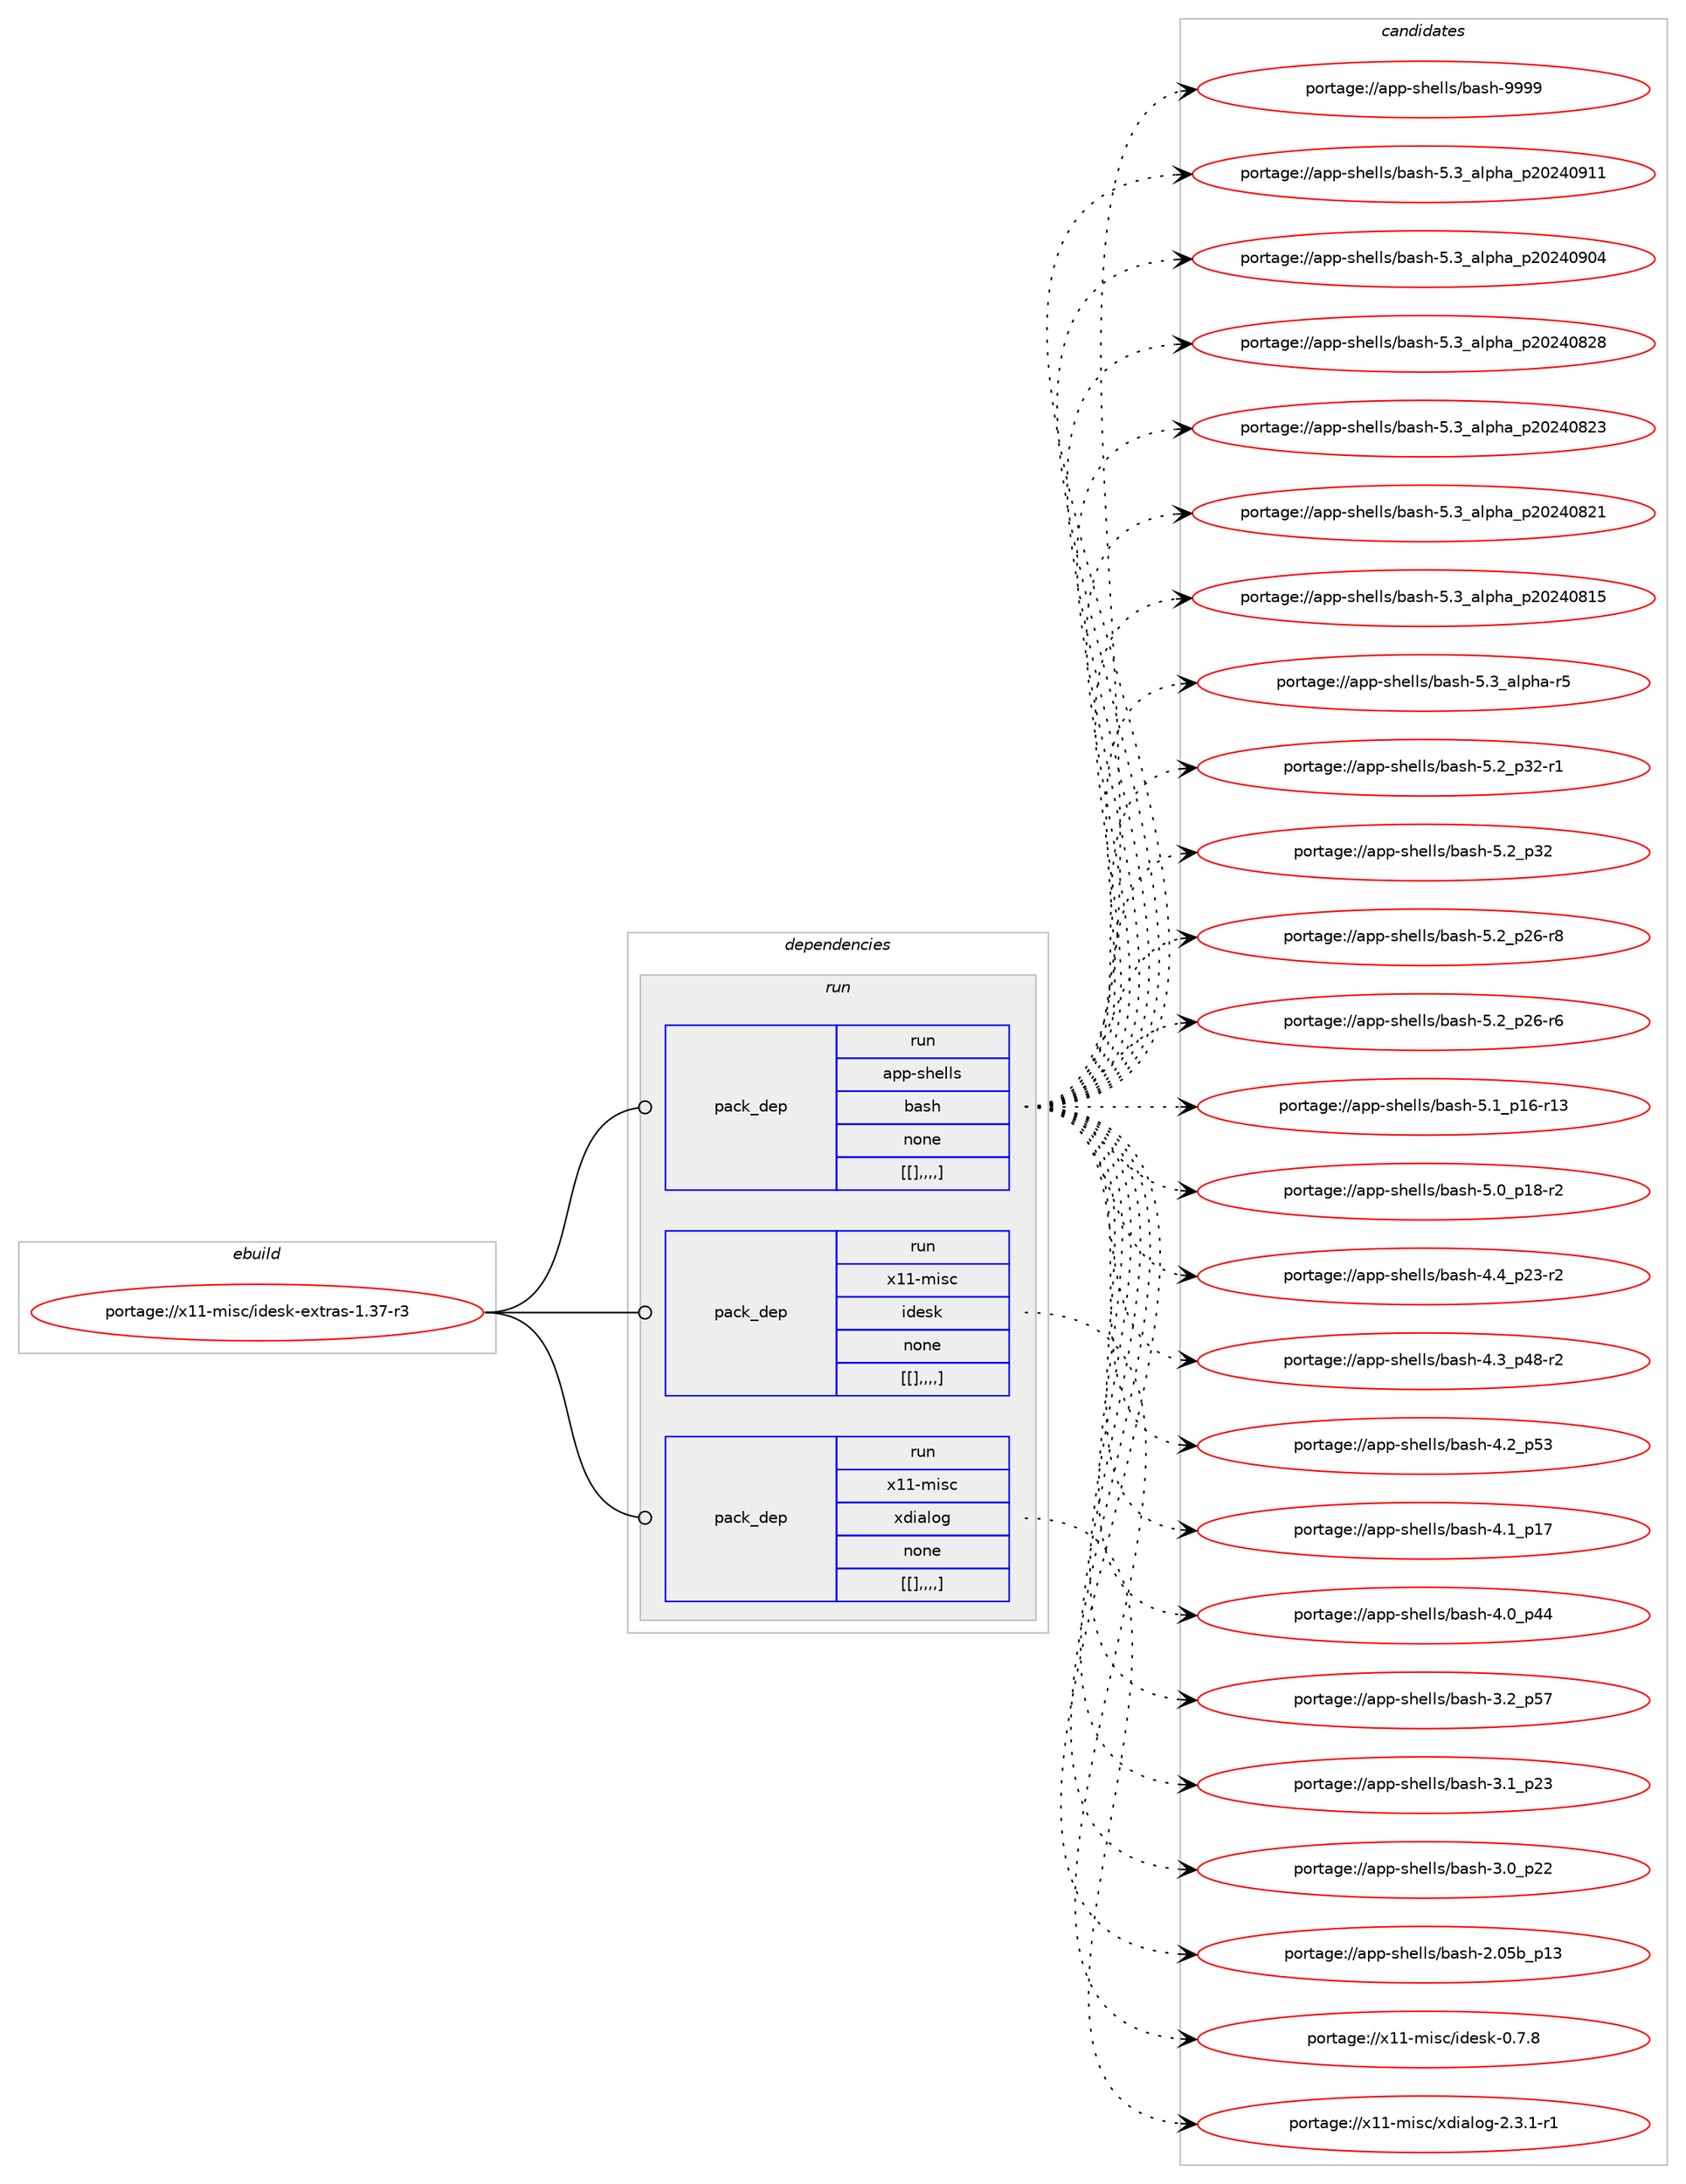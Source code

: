 digraph prolog {

# *************
# Graph options
# *************

newrank=true;
concentrate=true;
compound=true;
graph [rankdir=LR,fontname=Helvetica,fontsize=10,ranksep=1.5];#, ranksep=2.5, nodesep=0.2];
edge  [arrowhead=vee];
node  [fontname=Helvetica,fontsize=10];

# **********
# The ebuild
# **********

subgraph cluster_leftcol {
color=gray;
label=<<i>ebuild</i>>;
id [label="portage://x11-misc/idesk-extras-1.37-r3", color=red, width=4, href="../x11-misc/idesk-extras-1.37-r3.svg"];
}

# ****************
# The dependencies
# ****************

subgraph cluster_midcol {
color=gray;
label=<<i>dependencies</i>>;
subgraph cluster_compile {
fillcolor="#eeeeee";
style=filled;
label=<<i>compile</i>>;
}
subgraph cluster_compileandrun {
fillcolor="#eeeeee";
style=filled;
label=<<i>compile and run</i>>;
}
subgraph cluster_run {
fillcolor="#eeeeee";
style=filled;
label=<<i>run</i>>;
subgraph pack348837 {
dependency479552 [label=<<TABLE BORDER="0" CELLBORDER="1" CELLSPACING="0" CELLPADDING="4" WIDTH="220"><TR><TD ROWSPAN="6" CELLPADDING="30">pack_dep</TD></TR><TR><TD WIDTH="110">run</TD></TR><TR><TD>app-shells</TD></TR><TR><TD>bash</TD></TR><TR><TD>none</TD></TR><TR><TD>[[],,,,]</TD></TR></TABLE>>, shape=none, color=blue];
}
id:e -> dependency479552:w [weight=20,style="solid",arrowhead="odot"];
subgraph pack348838 {
dependency479553 [label=<<TABLE BORDER="0" CELLBORDER="1" CELLSPACING="0" CELLPADDING="4" WIDTH="220"><TR><TD ROWSPAN="6" CELLPADDING="30">pack_dep</TD></TR><TR><TD WIDTH="110">run</TD></TR><TR><TD>x11-misc</TD></TR><TR><TD>idesk</TD></TR><TR><TD>none</TD></TR><TR><TD>[[],,,,]</TD></TR></TABLE>>, shape=none, color=blue];
}
id:e -> dependency479553:w [weight=20,style="solid",arrowhead="odot"];
subgraph pack348839 {
dependency479554 [label=<<TABLE BORDER="0" CELLBORDER="1" CELLSPACING="0" CELLPADDING="4" WIDTH="220"><TR><TD ROWSPAN="6" CELLPADDING="30">pack_dep</TD></TR><TR><TD WIDTH="110">run</TD></TR><TR><TD>x11-misc</TD></TR><TR><TD>xdialog</TD></TR><TR><TD>none</TD></TR><TR><TD>[[],,,,]</TD></TR></TABLE>>, shape=none, color=blue];
}
id:e -> dependency479554:w [weight=20,style="solid",arrowhead="odot"];
}
}

# **************
# The candidates
# **************

subgraph cluster_choices {
rank=same;
color=gray;
label=<<i>candidates</i>>;

subgraph choice348837 {
color=black;
nodesep=1;
choice97112112451151041011081081154798971151044557575757 [label="portage://app-shells/bash-9999", color=red, width=4,href="../app-shells/bash-9999.svg"];
choice971121124511510410110810811547989711510445534651959710811210497951125048505248574949 [label="portage://app-shells/bash-5.3_alpha_p20240911", color=red, width=4,href="../app-shells/bash-5.3_alpha_p20240911.svg"];
choice971121124511510410110810811547989711510445534651959710811210497951125048505248574852 [label="portage://app-shells/bash-5.3_alpha_p20240904", color=red, width=4,href="../app-shells/bash-5.3_alpha_p20240904.svg"];
choice971121124511510410110810811547989711510445534651959710811210497951125048505248565056 [label="portage://app-shells/bash-5.3_alpha_p20240828", color=red, width=4,href="../app-shells/bash-5.3_alpha_p20240828.svg"];
choice971121124511510410110810811547989711510445534651959710811210497951125048505248565051 [label="portage://app-shells/bash-5.3_alpha_p20240823", color=red, width=4,href="../app-shells/bash-5.3_alpha_p20240823.svg"];
choice971121124511510410110810811547989711510445534651959710811210497951125048505248565049 [label="portage://app-shells/bash-5.3_alpha_p20240821", color=red, width=4,href="../app-shells/bash-5.3_alpha_p20240821.svg"];
choice971121124511510410110810811547989711510445534651959710811210497951125048505248564953 [label="portage://app-shells/bash-5.3_alpha_p20240815", color=red, width=4,href="../app-shells/bash-5.3_alpha_p20240815.svg"];
choice9711211245115104101108108115479897115104455346519597108112104974511453 [label="portage://app-shells/bash-5.3_alpha-r5", color=red, width=4,href="../app-shells/bash-5.3_alpha-r5.svg"];
choice9711211245115104101108108115479897115104455346509511251504511449 [label="portage://app-shells/bash-5.2_p32-r1", color=red, width=4,href="../app-shells/bash-5.2_p32-r1.svg"];
choice971121124511510410110810811547989711510445534650951125150 [label="portage://app-shells/bash-5.2_p32", color=red, width=4,href="../app-shells/bash-5.2_p32.svg"];
choice9711211245115104101108108115479897115104455346509511250544511456 [label="portage://app-shells/bash-5.2_p26-r8", color=red, width=4,href="../app-shells/bash-5.2_p26-r8.svg"];
choice9711211245115104101108108115479897115104455346509511250544511454 [label="portage://app-shells/bash-5.2_p26-r6", color=red, width=4,href="../app-shells/bash-5.2_p26-r6.svg"];
choice971121124511510410110810811547989711510445534649951124954451144951 [label="portage://app-shells/bash-5.1_p16-r13", color=red, width=4,href="../app-shells/bash-5.1_p16-r13.svg"];
choice9711211245115104101108108115479897115104455346489511249564511450 [label="portage://app-shells/bash-5.0_p18-r2", color=red, width=4,href="../app-shells/bash-5.0_p18-r2.svg"];
choice9711211245115104101108108115479897115104455246529511250514511450 [label="portage://app-shells/bash-4.4_p23-r2", color=red, width=4,href="../app-shells/bash-4.4_p23-r2.svg"];
choice9711211245115104101108108115479897115104455246519511252564511450 [label="portage://app-shells/bash-4.3_p48-r2", color=red, width=4,href="../app-shells/bash-4.3_p48-r2.svg"];
choice971121124511510410110810811547989711510445524650951125351 [label="portage://app-shells/bash-4.2_p53", color=red, width=4,href="../app-shells/bash-4.2_p53.svg"];
choice971121124511510410110810811547989711510445524649951124955 [label="portage://app-shells/bash-4.1_p17", color=red, width=4,href="../app-shells/bash-4.1_p17.svg"];
choice971121124511510410110810811547989711510445524648951125252 [label="portage://app-shells/bash-4.0_p44", color=red, width=4,href="../app-shells/bash-4.0_p44.svg"];
choice971121124511510410110810811547989711510445514650951125355 [label="portage://app-shells/bash-3.2_p57", color=red, width=4,href="../app-shells/bash-3.2_p57.svg"];
choice971121124511510410110810811547989711510445514649951125051 [label="portage://app-shells/bash-3.1_p23", color=red, width=4,href="../app-shells/bash-3.1_p23.svg"];
choice971121124511510410110810811547989711510445514648951125050 [label="portage://app-shells/bash-3.0_p22", color=red, width=4,href="../app-shells/bash-3.0_p22.svg"];
choice9711211245115104101108108115479897115104455046485398951124951 [label="portage://app-shells/bash-2.05b_p13", color=red, width=4,href="../app-shells/bash-2.05b_p13.svg"];
dependency479552:e -> choice97112112451151041011081081154798971151044557575757:w [style=dotted,weight="100"];
dependency479552:e -> choice971121124511510410110810811547989711510445534651959710811210497951125048505248574949:w [style=dotted,weight="100"];
dependency479552:e -> choice971121124511510410110810811547989711510445534651959710811210497951125048505248574852:w [style=dotted,weight="100"];
dependency479552:e -> choice971121124511510410110810811547989711510445534651959710811210497951125048505248565056:w [style=dotted,weight="100"];
dependency479552:e -> choice971121124511510410110810811547989711510445534651959710811210497951125048505248565051:w [style=dotted,weight="100"];
dependency479552:e -> choice971121124511510410110810811547989711510445534651959710811210497951125048505248565049:w [style=dotted,weight="100"];
dependency479552:e -> choice971121124511510410110810811547989711510445534651959710811210497951125048505248564953:w [style=dotted,weight="100"];
dependency479552:e -> choice9711211245115104101108108115479897115104455346519597108112104974511453:w [style=dotted,weight="100"];
dependency479552:e -> choice9711211245115104101108108115479897115104455346509511251504511449:w [style=dotted,weight="100"];
dependency479552:e -> choice971121124511510410110810811547989711510445534650951125150:w [style=dotted,weight="100"];
dependency479552:e -> choice9711211245115104101108108115479897115104455346509511250544511456:w [style=dotted,weight="100"];
dependency479552:e -> choice9711211245115104101108108115479897115104455346509511250544511454:w [style=dotted,weight="100"];
dependency479552:e -> choice971121124511510410110810811547989711510445534649951124954451144951:w [style=dotted,weight="100"];
dependency479552:e -> choice9711211245115104101108108115479897115104455346489511249564511450:w [style=dotted,weight="100"];
dependency479552:e -> choice9711211245115104101108108115479897115104455246529511250514511450:w [style=dotted,weight="100"];
dependency479552:e -> choice9711211245115104101108108115479897115104455246519511252564511450:w [style=dotted,weight="100"];
dependency479552:e -> choice971121124511510410110810811547989711510445524650951125351:w [style=dotted,weight="100"];
dependency479552:e -> choice971121124511510410110810811547989711510445524649951124955:w [style=dotted,weight="100"];
dependency479552:e -> choice971121124511510410110810811547989711510445524648951125252:w [style=dotted,weight="100"];
dependency479552:e -> choice971121124511510410110810811547989711510445514650951125355:w [style=dotted,weight="100"];
dependency479552:e -> choice971121124511510410110810811547989711510445514649951125051:w [style=dotted,weight="100"];
dependency479552:e -> choice971121124511510410110810811547989711510445514648951125050:w [style=dotted,weight="100"];
dependency479552:e -> choice9711211245115104101108108115479897115104455046485398951124951:w [style=dotted,weight="100"];
}
subgraph choice348838 {
color=black;
nodesep=1;
choice1204949451091051159947105100101115107454846554656 [label="portage://x11-misc/idesk-0.7.8", color=red, width=4,href="../x11-misc/idesk-0.7.8.svg"];
dependency479553:e -> choice1204949451091051159947105100101115107454846554656:w [style=dotted,weight="100"];
}
subgraph choice348839 {
color=black;
nodesep=1;
choice1204949451091051159947120100105971081111034550465146494511449 [label="portage://x11-misc/xdialog-2.3.1-r1", color=red, width=4,href="../x11-misc/xdialog-2.3.1-r1.svg"];
dependency479554:e -> choice1204949451091051159947120100105971081111034550465146494511449:w [style=dotted,weight="100"];
}
}

}
